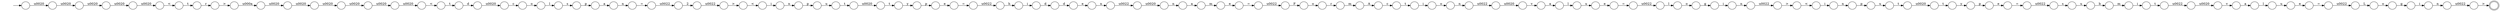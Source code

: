 digraph Automaton {
  rankdir = LR;
  0 [shape=circle,label=""];
  0 -> 100 [label="\u0022"]
  1 [shape=circle,label=""];
  1 -> 28 [label="\u0022"]
  2 [shape=circle,label=""];
  2 -> 16 [label="n"]
  3 [shape=circle,label=""];
  3 -> 106 [label=">"]
  4 [shape=circle,label=""];
  4 -> 53 [label="o"]
  5 [shape=circle,label=""];
  5 -> 10 [label="\u0022"]
  6 [shape=circle,label=""];
  6 -> 44 [label="\u0020"]
  7 [shape=circle,label=""];
  7 -> 101 [label="i"]
  8 [shape=circle,label=""];
  8 -> 52 [label="F"]
  9 [shape=circle,label=""];
  9 -> 50 [label=">"]
  10 [shape=circle,label=""];
  10 -> 120 [label="h"]
  11 [shape=circle,label=""];
  11 -> 55 [label="i"]
  12 [shape=circle,label=""];
  12 -> 56 [label="n"]
  13 [shape=circle,label=""];
  13 -> 37 [label="v"]
  14 [shape=circle,label=""];
  14 -> 61 [label="\u0020"]
  15 [shape=circle,label=""];
  15 -> 13 [label="\u0020"]
  16 [shape=circle,label=""];
  16 -> 81 [label="p"]
  17 [shape=circle,label=""];
  17 -> 74 [label="l"]
  18 [shape=circle,label=""];
  18 -> 104 [label="A"]
  19 [shape=circle,label=""];
  19 -> 29 [label="s"]
  20 [shape=circle,label=""];
  20 -> 102 [label="m"]
  21 [shape=circle,label=""];
  21 -> 0 [label="n"]
  22 [shape=circle,label=""];
  22 -> 24 [label="\u0022"]
  23 [shape=circle,label=""];
  23 -> 116 [label="<"]
  24 [shape=circle,label=""];
  24 -> 111 [label="\u0020"]
  25 [shape=circle,label=""];
  25 -> 31 [label="\u000a"]
  26 [shape=circle,label=""];
  26 -> 69 [label="u"]
  27 [shape=circle,label=""];
  27 -> 93 [label="\u0020"]
  28 [shape=circle,label=""];
  28 -> 4 [label="L"]
  29 [shape=circle,label=""];
  29 -> 91 [label="u"]
  30 [shape=circle,label=""];
  30 -> 1 [label="="]
  31 [shape=circle,label=""];
  31 -> 113 [label="\u0020"]
  32 [shape=circle,label=""];
  32 -> 49 [label="d"]
  33 [shape=circle,label=""];
  33 -> 14 [label="\u0020"]
  34 [shape=circle,label=""];
  34 -> 85 [label="="]
  35 [shape=circle,label=""];
  35 -> 54 [label="o"]
  36 [shape=circle,label=""];
  36 -> 21 [label="i"]
  37 [shape=circle,label=""];
  37 -> 75 [label="a"]
  38 [shape=circle,label=""];
  38 -> 94 [label="u"]
  39 [shape=circle,label=""];
  initial [shape=plaintext,label=""];
  initial -> 39
  39 -> 33 [label="\u0020"]
  40 [shape=circle,label=""];
  40 -> 47 [label="r"]
  41 [shape=circle,label=""];
  41 -> 20 [label="a"]
  42 [shape=circle,label=""];
  42 -> 97 [label="i"]
  43 [shape=circle,label=""];
  43 -> 19 [label="\u0022"]
  44 [shape=circle,label=""];
  44 -> 68 [label="t"]
  45 [shape=circle,label=""];
  45 -> 105 [label="e"]
  46 [shape=circle,label=""];
  46 -> 26 [label="p"]
  47 [shape=circle,label=""];
  47 -> 18 [label="m"]
  48 [shape=circle,label=""];
  48 -> 38 [label="l"]
  49 [shape=circle,label=""];
  49 -> 66 [label="d"]
  50 [shape=circle,label=""];
  50 -> 71 [label="<"]
  51 [shape=circle,label=""];
  51 -> 96 [label="\u0022"]
  52 [shape=circle,label=""];
  52 -> 40 [label="o"]
  53 [shape=circle,label=""];
  53 -> 36 [label="g"]
  54 [shape=circle,label=""];
  54 -> 115 [label="l"]
  55 [shape=circle,label=""];
  55 -> 46 [label="n"]
  56 [shape=circle,label=""];
  56 -> 15 [label="\u0022"]
  57 [shape=circle,label=""];
  57 -> 48 [label="a"]
  58 [shape=circle,label=""];
  58 -> 89 [label="i"]
  59 [shape=circle,label=""];
  59 -> 34 [label="e"]
  60 [shape=circle,label=""];
  60 -> 70 [label="\u0020"]
  61 [shape=circle,label=""];
  61 -> 87 [label="\u0020"]
  62 [shape=circle,label=""];
  62 -> 41 [label="n"]
  63 [shape=circle,label=""];
  63 -> 35 [label="c"]
  64 [shape=circle,label=""];
  64 -> 62 [label="\u0020"]
  65 [shape=circle,label=""];
  65 -> 76 [label="p"]
  66 [shape=circle,label=""];
  66 -> 79 [label="e"]
  67 [shape=circle,label=""];
  67 -> 5 [label="="]
  68 [shape=circle,label=""];
  68 -> 77 [label="y"]
  69 [shape=circle,label=""];
  69 -> 72 [label="t"]
  70 [shape=circle,label=""];
  70 -> 78 [label="\u0020"]
  71 [shape=circle,label=""];
  71 -> 2 [label="i"]
  72 [shape=circle,label=""];
  72 -> 73 [label="\u0020"]
  73 [shape=circle,label=""];
  73 -> 112 [label="t"]
  74 [shape=circle,label=""];
  74 -> 98 [label="o"]
  75 [shape=circle,label=""];
  75 -> 110 [label="l"]
  76 [shape=circle,label=""];
  76 -> 107 [label="a"]
  77 [shape=circle,label=""];
  77 -> 45 [label="p"]
  78 [shape=circle,label=""];
  78 -> 27 [label="\u0020"]
  79 [shape=circle,label=""];
  79 -> 83 [label="n"]
  80 [shape=circle,label=""];
  80 -> 58 [label="t"]
  81 [shape=circle,label=""];
  81 -> 99 [label="u"]
  82 [shape=circle,label=""];
  82 -> 51 [label="="]
  83 [shape=circle,label=""];
  83 -> 64 [label="\u0022"]
  84 [shape=circle,label=""];
  84 -> 92 [label="="]
  85 [shape=circle,label=""];
  85 -> 17 [label="\u0022"]
  86 [shape=circle,label=""];
  86 -> 88 [label="t"]
  87 [shape=circle,label=""];
  87 -> 23 [label="\u0020"]
  88 [shape=circle,label=""];
  88 -> 117 [label="d"]
  89 [shape=circle,label=""];
  89 -> 12 [label="o"]
  90 [shape=circle,label=""];
  90 -> 9 [label="\u0022"]
  91 [shape=circle,label=""];
  91 -> 109 [label="b"]
  92 [shape=circle,label=""];
  92 -> 8 [label="\u0022"]
  93 [shape=circle,label=""];
  93 -> 86 [label="<"]
  94 [shape=circle,label=""];
  94 -> 30 [label="e"]
  95 [shape=circle,label=""];
  95 -> 67 [label="e"]
  96 [shape=circle,label=""];
  96 -> 119 [label="2"]
  97 [shape=circle,label=""];
  97 -> 90 [label="n"]
  98 [shape=circle,label=""];
  98 -> 42 [label="g"]
  99 [shape=circle,label=""];
  99 -> 6 [label="t"]
  100 [shape=circle,label=""];
  100 -> 108 [label=">"]
  101 [shape=circle,label=""];
  101 -> 22 [label="t"]
  102 [shape=circle,label=""];
  102 -> 84 [label="e"]
  103 [shape=circle,label=""];
  103 -> 118 [label="r"]
  104 [shape=circle,label=""];
  104 -> 80 [label="c"]
  105 [shape=circle,label=""];
  105 -> 43 [label="="]
  106 [shape=circle,label=""];
  106 -> 11 [label="<"]
  107 [shape=circle,label=""];
  107 -> 82 [label="n"]
  108 [shape=doublecircle,label=""];
  109 [shape=circle,label=""];
  109 -> 7 [label="m"]
  110 [shape=circle,label=""];
  110 -> 59 [label="u"]
  111 [shape=circle,label=""];
  111 -> 57 [label="v"]
  112 [shape=circle,label=""];
  112 -> 114 [label="y"]
  113 [shape=circle,label=""];
  113 -> 60 [label="\u0020"]
  114 [shape=circle,label=""];
  114 -> 95 [label="p"]
  115 [shape=circle,label=""];
  115 -> 65 [label="s"]
  116 [shape=circle,label=""];
  116 -> 103 [label="t"]
  117 [shape=circle,label=""];
  117 -> 63 [label="\u0020"]
  118 [shape=circle,label=""];
  118 -> 25 [label=">"]
  119 [shape=circle,label=""];
  119 -> 3 [label="\u0022"]
  120 [shape=circle,label=""];
  120 -> 32 [label="i"]
}

